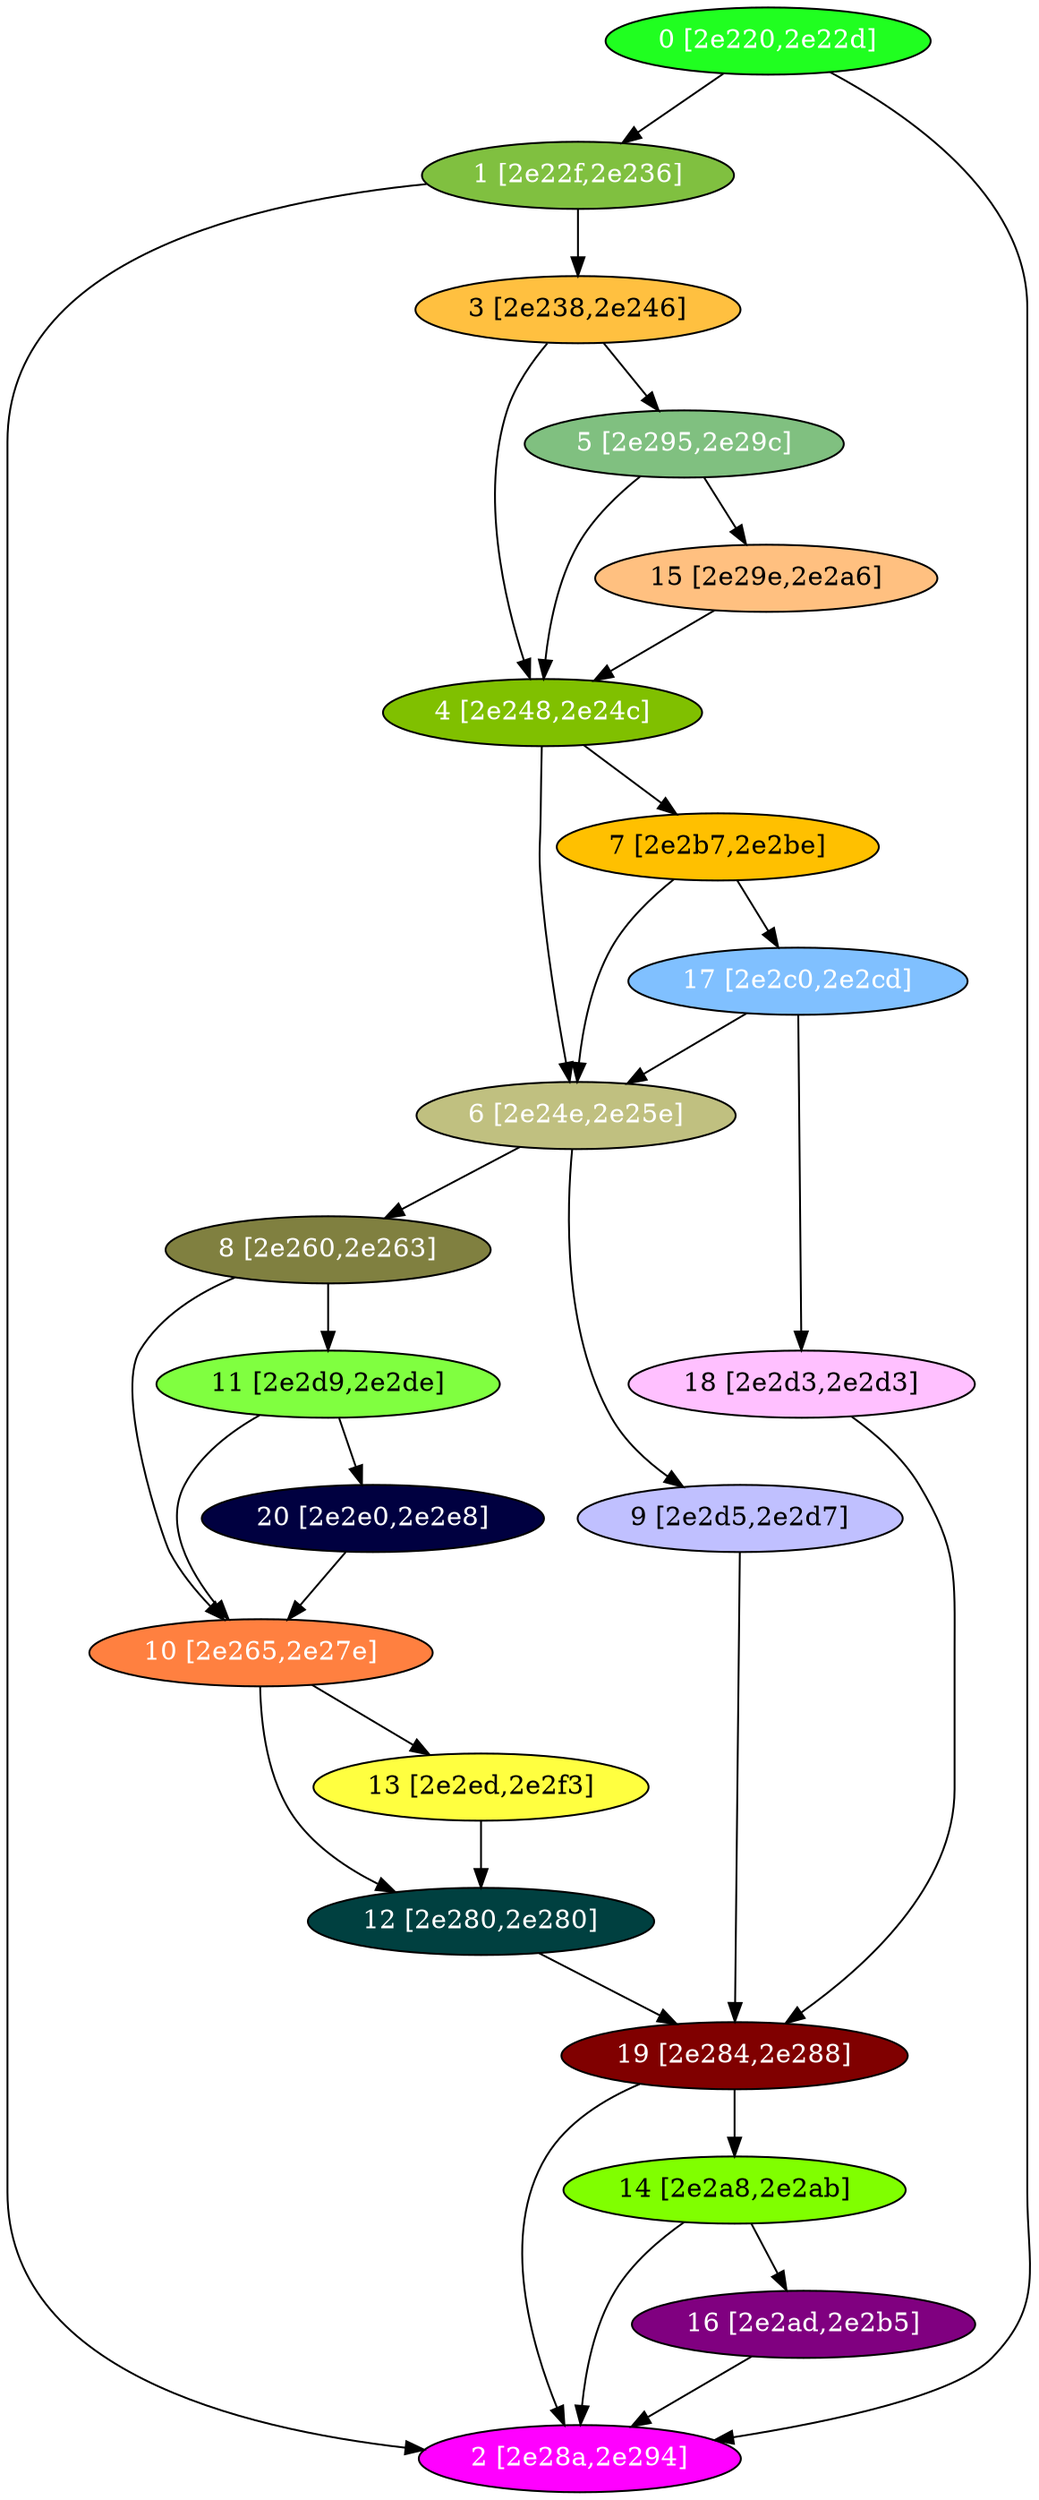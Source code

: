 diGraph libnss3{
	libnss3_0  [style=filled fillcolor="#20FF20" fontcolor="#ffffff" shape=oval label="0 [2e220,2e22d]"]
	libnss3_1  [style=filled fillcolor="#80C040" fontcolor="#ffffff" shape=oval label="1 [2e22f,2e236]"]
	libnss3_2  [style=filled fillcolor="#FF00FF" fontcolor="#ffffff" shape=oval label="2 [2e28a,2e294]"]
	libnss3_3  [style=filled fillcolor="#FFC040" fontcolor="#000000" shape=oval label="3 [2e238,2e246]"]
	libnss3_4  [style=filled fillcolor="#80C000" fontcolor="#ffffff" shape=oval label="4 [2e248,2e24c]"]
	libnss3_5  [style=filled fillcolor="#80C080" fontcolor="#ffffff" shape=oval label="5 [2e295,2e29c]"]
	libnss3_6  [style=filled fillcolor="#C0C080" fontcolor="#ffffff" shape=oval label="6 [2e24e,2e25e]"]
	libnss3_7  [style=filled fillcolor="#FFC000" fontcolor="#000000" shape=oval label="7 [2e2b7,2e2be]"]
	libnss3_8  [style=filled fillcolor="#808040" fontcolor="#ffffff" shape=oval label="8 [2e260,2e263]"]
	libnss3_9  [style=filled fillcolor="#C0C0FF" fontcolor="#000000" shape=oval label="9 [2e2d5,2e2d7]"]
	libnss3_a  [style=filled fillcolor="#FF8040" fontcolor="#ffffff" shape=oval label="10 [2e265,2e27e]"]
	libnss3_b  [style=filled fillcolor="#80FF40" fontcolor="#000000" shape=oval label="11 [2e2d9,2e2de]"]
	libnss3_c  [style=filled fillcolor="#004040" fontcolor="#ffffff" shape=oval label="12 [2e280,2e280]"]
	libnss3_d  [style=filled fillcolor="#FFFF40" fontcolor="#000000" shape=oval label="13 [2e2ed,2e2f3]"]
	libnss3_e  [style=filled fillcolor="#80FF00" fontcolor="#000000" shape=oval label="14 [2e2a8,2e2ab]"]
	libnss3_f  [style=filled fillcolor="#FFC080" fontcolor="#000000" shape=oval label="15 [2e29e,2e2a6]"]
	libnss3_10  [style=filled fillcolor="#800080" fontcolor="#ffffff" shape=oval label="16 [2e2ad,2e2b5]"]
	libnss3_11  [style=filled fillcolor="#80C0FF" fontcolor="#ffffff" shape=oval label="17 [2e2c0,2e2cd]"]
	libnss3_12  [style=filled fillcolor="#FFC0FF" fontcolor="#000000" shape=oval label="18 [2e2d3,2e2d3]"]
	libnss3_13  [style=filled fillcolor="#800000" fontcolor="#ffffff" shape=oval label="19 [2e284,2e288]"]
	libnss3_14  [style=filled fillcolor="#000040" fontcolor="#ffffff" shape=oval label="20 [2e2e0,2e2e8]"]

	libnss3_0 -> libnss3_1
	libnss3_0 -> libnss3_2
	libnss3_1 -> libnss3_2
	libnss3_1 -> libnss3_3
	libnss3_3 -> libnss3_4
	libnss3_3 -> libnss3_5
	libnss3_4 -> libnss3_6
	libnss3_4 -> libnss3_7
	libnss3_5 -> libnss3_4
	libnss3_5 -> libnss3_f
	libnss3_6 -> libnss3_8
	libnss3_6 -> libnss3_9
	libnss3_7 -> libnss3_6
	libnss3_7 -> libnss3_11
	libnss3_8 -> libnss3_a
	libnss3_8 -> libnss3_b
	libnss3_9 -> libnss3_13
	libnss3_a -> libnss3_c
	libnss3_a -> libnss3_d
	libnss3_b -> libnss3_a
	libnss3_b -> libnss3_14
	libnss3_c -> libnss3_13
	libnss3_d -> libnss3_c
	libnss3_e -> libnss3_2
	libnss3_e -> libnss3_10
	libnss3_f -> libnss3_4
	libnss3_10 -> libnss3_2
	libnss3_11 -> libnss3_6
	libnss3_11 -> libnss3_12
	libnss3_12 -> libnss3_13
	libnss3_13 -> libnss3_2
	libnss3_13 -> libnss3_e
	libnss3_14 -> libnss3_a
}